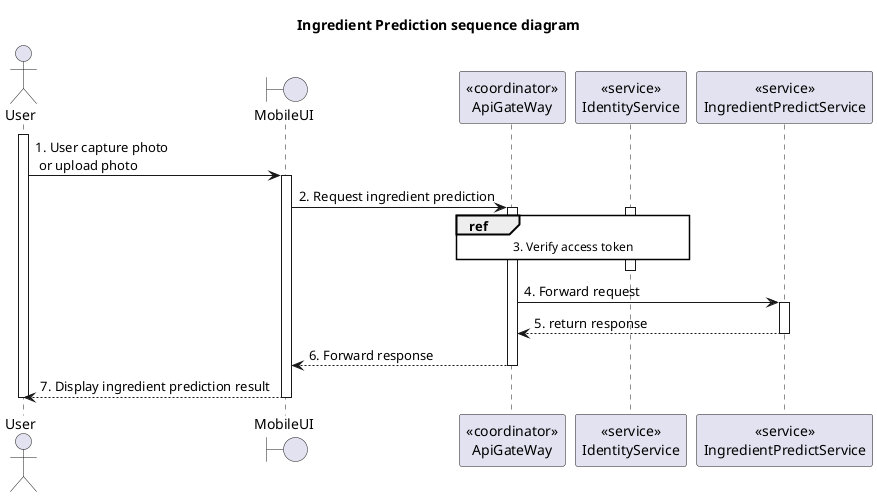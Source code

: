 @startuml Sequence
title "Ingredient Prediction sequence diagram"

' Style section
<style>
  sequenceDiagram {
    reference {
      BackGroundColor white
    }
}
</style>


actor User
activate User

boundary MobileUI
participant "<<coordinator>>\nApiGateWay" as ApiGateway
participant "<<service>>\nIdentityService" as IdentityService
participant "<<service>>\nIngredientPredictService" as IngredientPredictService

User -> MobileUI++: 1. User capture photo \n or upload photo
MobileUI -> ApiGateway++: 2. Request ingredient prediction 

activate IdentityService
ref over ApiGateway, IdentityService: 3. Verify access token
ApiGateway -[hidden]-> IdentityService
deactivate IdentityService

ApiGateway -> IngredientPredictService++: 4. Forward request
ApiGateway <-- IngredientPredictService--: 5. return response
MobileUI <-- ApiGateway--: 6. Forward response
User <-- MobileUI--: 7. Display ingredient prediction result
deactivate User
@enduml
